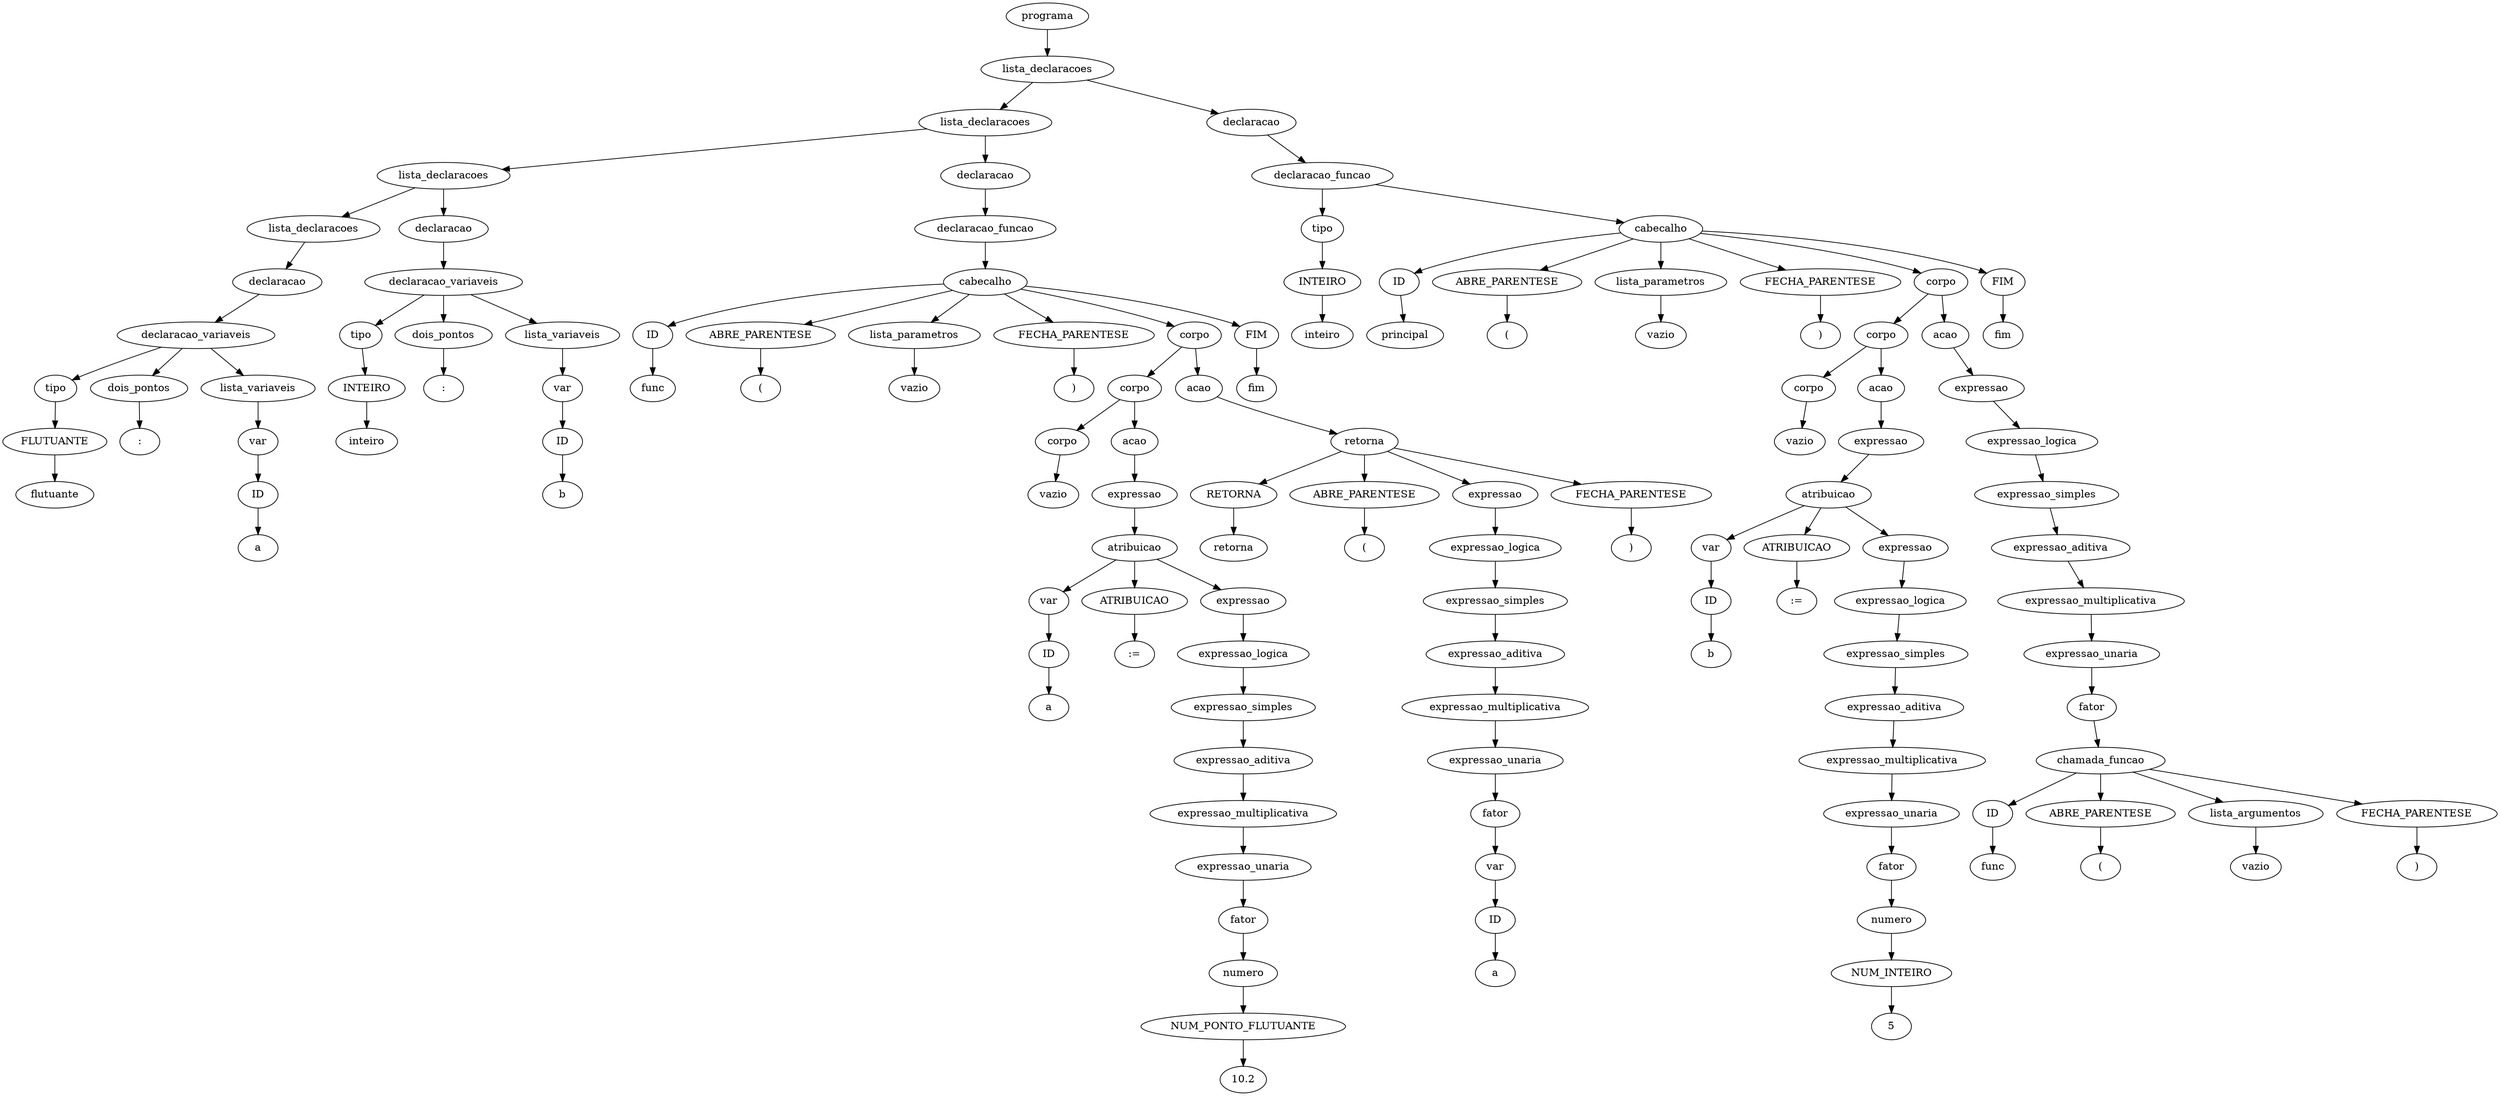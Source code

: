 digraph tree {
    "0x7fe8b2efd820" [label="programa"];
    "0x7fe8b2efd790" [label="lista_declaracoes"];
    "0x7fe8b2efd850" [label="lista_declaracoes"];
    "0x7fe8b2f70ac0" [label="lista_declaracoes"];
    "0x7fe8b2f5beb0" [label="lista_declaracoes"];
    "0x7fe8b2f5bf40" [label="declaracao"];
    "0x7fe8b306f850" [label="declaracao_variaveis"];
    "0x7fe8b2f5bfa0" [label="tipo"];
    "0x7fe8b306f790" [label="FLUTUANTE"];
    "0x7fe8b306f7c0" [label="flutuante"];
    "0x7fe8b2f5be80" [label="dois_pontos"];
    "0x7fe8b2f70d90" [label=":"];
    "0x7fe8b306f7f0" [label="lista_variaveis"];
    "0x7fe8b2f5be50" [label="var"];
    "0x7fe8b2f5bf10" [label="ID"];
    "0x7fe8b2f70cd0" [label="a"];
    "0x7fe8b2f70f70" [label="declaracao"];
    "0x7fe8b2efd1c0" [label="declaracao_variaveis"];
    "0x7fe8b2f70e20" [label="tipo"];
    "0x7fe8b2f36f10" [label="INTEIRO"];
    "0x7fe8b2efd100" [label="inteiro"];
    "0x7fe8b2efd280" [label="dois_pontos"];
    "0x7fe8b2efd2b0" [label=":"];
    "0x7fe8b2efd250" [label="lista_variaveis"];
    "0x7fe8b2f70fd0" [label="var"];
    "0x7fe8b2f70d30" [label="ID"];
    "0x7fe8b2efd0d0" [label="b"];
    "0x7fe8b2efdca0" [label="declaracao"];
    "0x7fe8b2f5bee0" [label="declaracao_funcao"];
    "0x7fe8b2efd4f0" [label="cabecalho"];
    "0x7fe8b2efde20" [label="ID"];
    "0x7fe8b2efde50" [label="func"];
    "0x7fe8b2efdc40" [label="ABRE_PARENTESE"];
    "0x7fe8b2efd9a0" [label="("];
    "0x7fe8b2efd340" [label="lista_parametros"];
    "0x7fe8b2f5bfd0" [label="vazio"];
    "0x7fe8b2efda00" [label="FECHA_PARENTESE"];
    "0x7fe8b2efde80" [label=")"];
    "0x7fe8b2efdbe0" [label="corpo"];
    "0x7fe8b2efd8b0" [label="corpo"];
    "0x7fe8b2efd460" [label="corpo"];
    "0x7fe8b2efd2e0" [label="vazio"];
    "0x7fe8b2efd7c0" [label="acao"];
    "0x7fe8b2efd490" [label="expressao"];
    "0x7fe8b2efd760" [label="atribuicao"];
    "0x7fe8b2efd370" [label="var"];
    "0x7fe8b2efd3d0" [label="ID"];
    "0x7fe8b2efd550" [label="a"];
    "0x7fe8b2efd7f0" [label="ATRIBUICAO"];
    "0x7fe8b2efd880" [label=":="];
    "0x7fe8b2efd730" [label="expressao"];
    "0x7fe8b2efd700" [label="expressao_logica"];
    "0x7fe8b2efd640" [label="expressao_simples"];
    "0x7fe8b2efd5e0" [label="expressao_aditiva"];
    "0x7fe8b2efd6d0" [label="expressao_multiplicativa"];
    "0x7fe8b2efd580" [label="expressao_unaria"];
    "0x7fe8b2efd5b0" [label="fator"];
    "0x7fe8b2efd400" [label="numero"];
    "0x7fe8b2efd3a0" [label="NUM_PONTO_FLUTUANTE"];
    "0x7fe8b2efd6a0" [label="10.2"];
    "0x7fe8b2efdd00" [label="acao"];
    "0x7fe8b2efdb80" [label="retorna"];
    "0x7fe8b2efdc10" [label="RETORNA"];
    "0x7fe8b2efdd30" [label="retorna"];
    "0x7fe8b2efdd60" [label="ABRE_PARENTESE"];
    "0x7fe8b2efdd90" [label="("];
    "0x7fe8b2efdb20" [label="expressao"];
    "0x7fe8b2efdac0" [label="expressao_logica"];
    "0x7fe8b2efda60" [label="expressao_simples"];
    "0x7fe8b2efd940" [label="expressao_aditiva"];
    "0x7fe8b2efd4c0" [label="expressao_multiplicativa"];
    "0x7fe8b2efd8e0" [label="expressao_unaria"];
    "0x7fe8b2efd910" [label="fator"];
    "0x7fe8b2efd070" [label="var"];
    "0x7fe8b2efd430" [label="ID"];
    "0x7fe8b2efd520" [label="a"];
    "0x7fe8b2efddc0" [label="FECHA_PARENTESE"];
    "0x7fe8b2efddf0" [label=")"];
    "0x7fe8b2efdeb0" [label="FIM"];
    "0x7fe8b2efdee0" [label="fim"];
    "0x7fe8b2efdf40" [label="declaracao"];
    "0x7fe8b2efdf10" [label="declaracao_funcao"];
    "0x7fe8b2f70dc0" [label="tipo"];
    "0x7fe8b2f70df0" [label="INTEIRO"];
    "0x7fe8b2efd160" [label="inteiro"];
    "0x7fe8b2eaf160" [label="cabecalho"];
    "0x7fe8b2eaf0a0" [label="ID"];
    "0x7fe8b2eaf610" [label="principal"];
    "0x7fe8b2eaf970" [label="ABRE_PARENTESE"];
    "0x7fe8b2eaf9a0" [label="("];
    "0x7fe8b2efdc70" [label="lista_parametros"];
    "0x7fe8b2efdbb0" [label="vazio"];
    "0x7fe8b2eaf9d0" [label="FECHA_PARENTESE"];
    "0x7fe8b2eafa00" [label=")"];
    "0x7fe8b2eaf4f0" [label="corpo"];
    "0x7fe8b2eaf580" [label="corpo"];
    "0x7fe8b2eaf0d0" [label="corpo"];
    "0x7fe8b2efd1f0" [label="vazio"];
    "0x7fe8b2eaf490" [label="acao"];
    "0x7fe8b2eaf100" [label="expressao"];
    "0x7fe8b2eaf430" [label="atribuicao"];
    "0x7fe8b2efdf70" [label="var"];
    "0x7fe8b2eaf040" [label="ID"];
    "0x7fe8b2eaf220" [label="b"];
    "0x7fe8b2eaf4c0" [label="ATRIBUICAO"];
    "0x7fe8b2eaf550" [label=":="];
    "0x7fe8b2eaf400" [label="expressao"];
    "0x7fe8b2eaf3d0" [label="expressao_logica"];
    "0x7fe8b2eaf310" [label="expressao_simples"];
    "0x7fe8b2eaf2b0" [label="expressao_aditiva"];
    "0x7fe8b2eaf3a0" [label="expressao_multiplicativa"];
    "0x7fe8b2eaf250" [label="expressao_unaria"];
    "0x7fe8b2eaf280" [label="fator"];
    "0x7fe8b2efdfd0" [label="numero"];
    "0x7fe8b2eaf070" [label="NUM_INTEIRO"];
    "0x7fe8b2eaf370" [label="5"];
    "0x7fe8b2eaf460" [label="acao"];
    "0x7fe8b2eaf2e0" [label="expressao"];
    "0x7fe8b2eaf880" [label="expressao_logica"];
    "0x7fe8b2eaf6d0" [label="expressao_simples"];
    "0x7fe8b2eaf340" [label="expressao_aditiva"];
    "0x7fe8b2eaf850" [label="expressao_multiplicativa"];
    "0x7fe8b2eaf670" [label="expressao_unaria"];
    "0x7fe8b2eaf730" [label="fator"];
    "0x7fe8b2eaf5b0" [label="chamada_funcao"];
    "0x7fe8b2eaf640" [label="ID"];
    "0x7fe8b2eaf760" [label="func"];
    "0x7fe8b2eaf790" [label="ABRE_PARENTESE"];
    "0x7fe8b2eaf7c0" [label="("];
    "0x7fe8b2eaf130" [label="lista_argumentos"];
    "0x7fe8b2efd610" [label="vazio"];
    "0x7fe8b2eaf7f0" [label="FECHA_PARENTESE"];
    "0x7fe8b2eaf820" [label=")"];
    "0x7fe8b2eafa30" [label="FIM"];
    "0x7fe8b2eafa60" [label="fim"];
    "0x7fe8b2efd820" -> "0x7fe8b2efd790";
    "0x7fe8b2efd790" -> "0x7fe8b2efd850";
    "0x7fe8b2efd790" -> "0x7fe8b2efdf40";
    "0x7fe8b2efd850" -> "0x7fe8b2f70ac0";
    "0x7fe8b2efd850" -> "0x7fe8b2efdca0";
    "0x7fe8b2f70ac0" -> "0x7fe8b2f5beb0";
    "0x7fe8b2f70ac0" -> "0x7fe8b2f70f70";
    "0x7fe8b2f5beb0" -> "0x7fe8b2f5bf40";
    "0x7fe8b2f5bf40" -> "0x7fe8b306f850";
    "0x7fe8b306f850" -> "0x7fe8b2f5bfa0";
    "0x7fe8b306f850" -> "0x7fe8b2f5be80";
    "0x7fe8b306f850" -> "0x7fe8b306f7f0";
    "0x7fe8b2f5bfa0" -> "0x7fe8b306f790";
    "0x7fe8b306f790" -> "0x7fe8b306f7c0";
    "0x7fe8b2f5be80" -> "0x7fe8b2f70d90";
    "0x7fe8b306f7f0" -> "0x7fe8b2f5be50";
    "0x7fe8b2f5be50" -> "0x7fe8b2f5bf10";
    "0x7fe8b2f5bf10" -> "0x7fe8b2f70cd0";
    "0x7fe8b2f70f70" -> "0x7fe8b2efd1c0";
    "0x7fe8b2efd1c0" -> "0x7fe8b2f70e20";
    "0x7fe8b2efd1c0" -> "0x7fe8b2efd280";
    "0x7fe8b2efd1c0" -> "0x7fe8b2efd250";
    "0x7fe8b2f70e20" -> "0x7fe8b2f36f10";
    "0x7fe8b2f36f10" -> "0x7fe8b2efd100";
    "0x7fe8b2efd280" -> "0x7fe8b2efd2b0";
    "0x7fe8b2efd250" -> "0x7fe8b2f70fd0";
    "0x7fe8b2f70fd0" -> "0x7fe8b2f70d30";
    "0x7fe8b2f70d30" -> "0x7fe8b2efd0d0";
    "0x7fe8b2efdca0" -> "0x7fe8b2f5bee0";
    "0x7fe8b2f5bee0" -> "0x7fe8b2efd4f0";
    "0x7fe8b2efd4f0" -> "0x7fe8b2efde20";
    "0x7fe8b2efd4f0" -> "0x7fe8b2efdc40";
    "0x7fe8b2efd4f0" -> "0x7fe8b2efd340";
    "0x7fe8b2efd4f0" -> "0x7fe8b2efda00";
    "0x7fe8b2efd4f0" -> "0x7fe8b2efdbe0";
    "0x7fe8b2efd4f0" -> "0x7fe8b2efdeb0";
    "0x7fe8b2efde20" -> "0x7fe8b2efde50";
    "0x7fe8b2efdc40" -> "0x7fe8b2efd9a0";
    "0x7fe8b2efd340" -> "0x7fe8b2f5bfd0";
    "0x7fe8b2efda00" -> "0x7fe8b2efde80";
    "0x7fe8b2efdbe0" -> "0x7fe8b2efd8b0";
    "0x7fe8b2efdbe0" -> "0x7fe8b2efdd00";
    "0x7fe8b2efd8b0" -> "0x7fe8b2efd460";
    "0x7fe8b2efd8b0" -> "0x7fe8b2efd7c0";
    "0x7fe8b2efd460" -> "0x7fe8b2efd2e0";
    "0x7fe8b2efd7c0" -> "0x7fe8b2efd490";
    "0x7fe8b2efd490" -> "0x7fe8b2efd760";
    "0x7fe8b2efd760" -> "0x7fe8b2efd370";
    "0x7fe8b2efd760" -> "0x7fe8b2efd7f0";
    "0x7fe8b2efd760" -> "0x7fe8b2efd730";
    "0x7fe8b2efd370" -> "0x7fe8b2efd3d0";
    "0x7fe8b2efd3d0" -> "0x7fe8b2efd550";
    "0x7fe8b2efd7f0" -> "0x7fe8b2efd880";
    "0x7fe8b2efd730" -> "0x7fe8b2efd700";
    "0x7fe8b2efd700" -> "0x7fe8b2efd640";
    "0x7fe8b2efd640" -> "0x7fe8b2efd5e0";
    "0x7fe8b2efd5e0" -> "0x7fe8b2efd6d0";
    "0x7fe8b2efd6d0" -> "0x7fe8b2efd580";
    "0x7fe8b2efd580" -> "0x7fe8b2efd5b0";
    "0x7fe8b2efd5b0" -> "0x7fe8b2efd400";
    "0x7fe8b2efd400" -> "0x7fe8b2efd3a0";
    "0x7fe8b2efd3a0" -> "0x7fe8b2efd6a0";
    "0x7fe8b2efdd00" -> "0x7fe8b2efdb80";
    "0x7fe8b2efdb80" -> "0x7fe8b2efdc10";
    "0x7fe8b2efdb80" -> "0x7fe8b2efdd60";
    "0x7fe8b2efdb80" -> "0x7fe8b2efdb20";
    "0x7fe8b2efdb80" -> "0x7fe8b2efddc0";
    "0x7fe8b2efdc10" -> "0x7fe8b2efdd30";
    "0x7fe8b2efdd60" -> "0x7fe8b2efdd90";
    "0x7fe8b2efdb20" -> "0x7fe8b2efdac0";
    "0x7fe8b2efdac0" -> "0x7fe8b2efda60";
    "0x7fe8b2efda60" -> "0x7fe8b2efd940";
    "0x7fe8b2efd940" -> "0x7fe8b2efd4c0";
    "0x7fe8b2efd4c0" -> "0x7fe8b2efd8e0";
    "0x7fe8b2efd8e0" -> "0x7fe8b2efd910";
    "0x7fe8b2efd910" -> "0x7fe8b2efd070";
    "0x7fe8b2efd070" -> "0x7fe8b2efd430";
    "0x7fe8b2efd430" -> "0x7fe8b2efd520";
    "0x7fe8b2efddc0" -> "0x7fe8b2efddf0";
    "0x7fe8b2efdeb0" -> "0x7fe8b2efdee0";
    "0x7fe8b2efdf40" -> "0x7fe8b2efdf10";
    "0x7fe8b2efdf10" -> "0x7fe8b2f70dc0";
    "0x7fe8b2efdf10" -> "0x7fe8b2eaf160";
    "0x7fe8b2f70dc0" -> "0x7fe8b2f70df0";
    "0x7fe8b2f70df0" -> "0x7fe8b2efd160";
    "0x7fe8b2eaf160" -> "0x7fe8b2eaf0a0";
    "0x7fe8b2eaf160" -> "0x7fe8b2eaf970";
    "0x7fe8b2eaf160" -> "0x7fe8b2efdc70";
    "0x7fe8b2eaf160" -> "0x7fe8b2eaf9d0";
    "0x7fe8b2eaf160" -> "0x7fe8b2eaf4f0";
    "0x7fe8b2eaf160" -> "0x7fe8b2eafa30";
    "0x7fe8b2eaf0a0" -> "0x7fe8b2eaf610";
    "0x7fe8b2eaf970" -> "0x7fe8b2eaf9a0";
    "0x7fe8b2efdc70" -> "0x7fe8b2efdbb0";
    "0x7fe8b2eaf9d0" -> "0x7fe8b2eafa00";
    "0x7fe8b2eaf4f0" -> "0x7fe8b2eaf580";
    "0x7fe8b2eaf4f0" -> "0x7fe8b2eaf460";
    "0x7fe8b2eaf580" -> "0x7fe8b2eaf0d0";
    "0x7fe8b2eaf580" -> "0x7fe8b2eaf490";
    "0x7fe8b2eaf0d0" -> "0x7fe8b2efd1f0";
    "0x7fe8b2eaf490" -> "0x7fe8b2eaf100";
    "0x7fe8b2eaf100" -> "0x7fe8b2eaf430";
    "0x7fe8b2eaf430" -> "0x7fe8b2efdf70";
    "0x7fe8b2eaf430" -> "0x7fe8b2eaf4c0";
    "0x7fe8b2eaf430" -> "0x7fe8b2eaf400";
    "0x7fe8b2efdf70" -> "0x7fe8b2eaf040";
    "0x7fe8b2eaf040" -> "0x7fe8b2eaf220";
    "0x7fe8b2eaf4c0" -> "0x7fe8b2eaf550";
    "0x7fe8b2eaf400" -> "0x7fe8b2eaf3d0";
    "0x7fe8b2eaf3d0" -> "0x7fe8b2eaf310";
    "0x7fe8b2eaf310" -> "0x7fe8b2eaf2b0";
    "0x7fe8b2eaf2b0" -> "0x7fe8b2eaf3a0";
    "0x7fe8b2eaf3a0" -> "0x7fe8b2eaf250";
    "0x7fe8b2eaf250" -> "0x7fe8b2eaf280";
    "0x7fe8b2eaf280" -> "0x7fe8b2efdfd0";
    "0x7fe8b2efdfd0" -> "0x7fe8b2eaf070";
    "0x7fe8b2eaf070" -> "0x7fe8b2eaf370";
    "0x7fe8b2eaf460" -> "0x7fe8b2eaf2e0";
    "0x7fe8b2eaf2e0" -> "0x7fe8b2eaf880";
    "0x7fe8b2eaf880" -> "0x7fe8b2eaf6d0";
    "0x7fe8b2eaf6d0" -> "0x7fe8b2eaf340";
    "0x7fe8b2eaf340" -> "0x7fe8b2eaf850";
    "0x7fe8b2eaf850" -> "0x7fe8b2eaf670";
    "0x7fe8b2eaf670" -> "0x7fe8b2eaf730";
    "0x7fe8b2eaf730" -> "0x7fe8b2eaf5b0";
    "0x7fe8b2eaf5b0" -> "0x7fe8b2eaf640";
    "0x7fe8b2eaf5b0" -> "0x7fe8b2eaf790";
    "0x7fe8b2eaf5b0" -> "0x7fe8b2eaf130";
    "0x7fe8b2eaf5b0" -> "0x7fe8b2eaf7f0";
    "0x7fe8b2eaf640" -> "0x7fe8b2eaf760";
    "0x7fe8b2eaf790" -> "0x7fe8b2eaf7c0";
    "0x7fe8b2eaf130" -> "0x7fe8b2efd610";
    "0x7fe8b2eaf7f0" -> "0x7fe8b2eaf820";
    "0x7fe8b2eafa30" -> "0x7fe8b2eafa60";
}
